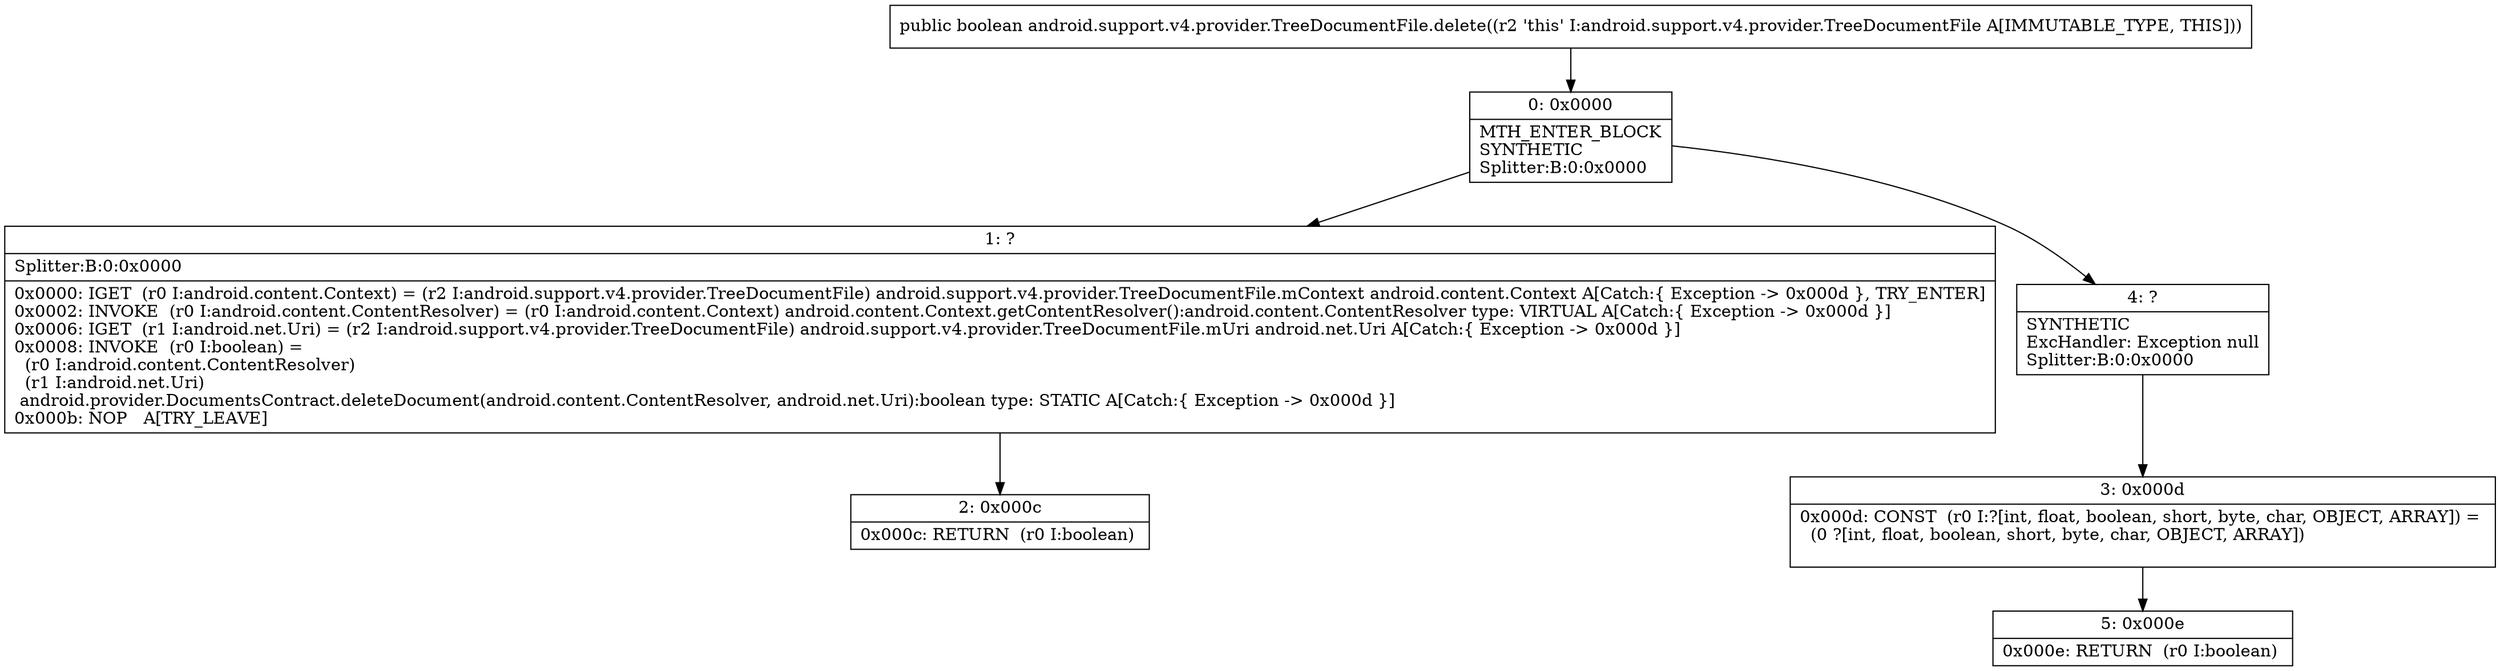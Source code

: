 digraph "CFG forandroid.support.v4.provider.TreeDocumentFile.delete()Z" {
Node_0 [shape=record,label="{0\:\ 0x0000|MTH_ENTER_BLOCK\lSYNTHETIC\lSplitter:B:0:0x0000\l}"];
Node_1 [shape=record,label="{1\:\ ?|Splitter:B:0:0x0000\l|0x0000: IGET  (r0 I:android.content.Context) = (r2 I:android.support.v4.provider.TreeDocumentFile) android.support.v4.provider.TreeDocumentFile.mContext android.content.Context A[Catch:\{ Exception \-\> 0x000d \}, TRY_ENTER]\l0x0002: INVOKE  (r0 I:android.content.ContentResolver) = (r0 I:android.content.Context) android.content.Context.getContentResolver():android.content.ContentResolver type: VIRTUAL A[Catch:\{ Exception \-\> 0x000d \}]\l0x0006: IGET  (r1 I:android.net.Uri) = (r2 I:android.support.v4.provider.TreeDocumentFile) android.support.v4.provider.TreeDocumentFile.mUri android.net.Uri A[Catch:\{ Exception \-\> 0x000d \}]\l0x0008: INVOKE  (r0 I:boolean) = \l  (r0 I:android.content.ContentResolver)\l  (r1 I:android.net.Uri)\l android.provider.DocumentsContract.deleteDocument(android.content.ContentResolver, android.net.Uri):boolean type: STATIC A[Catch:\{ Exception \-\> 0x000d \}]\l0x000b: NOP   A[TRY_LEAVE]\l}"];
Node_2 [shape=record,label="{2\:\ 0x000c|0x000c: RETURN  (r0 I:boolean) \l}"];
Node_3 [shape=record,label="{3\:\ 0x000d|0x000d: CONST  (r0 I:?[int, float, boolean, short, byte, char, OBJECT, ARRAY]) = \l  (0 ?[int, float, boolean, short, byte, char, OBJECT, ARRAY])\l \l}"];
Node_4 [shape=record,label="{4\:\ ?|SYNTHETIC\lExcHandler: Exception null\lSplitter:B:0:0x0000\l}"];
Node_5 [shape=record,label="{5\:\ 0x000e|0x000e: RETURN  (r0 I:boolean) \l}"];
MethodNode[shape=record,label="{public boolean android.support.v4.provider.TreeDocumentFile.delete((r2 'this' I:android.support.v4.provider.TreeDocumentFile A[IMMUTABLE_TYPE, THIS])) }"];
MethodNode -> Node_0;
Node_0 -> Node_1;
Node_0 -> Node_4;
Node_1 -> Node_2;
Node_3 -> Node_5;
Node_4 -> Node_3;
}


